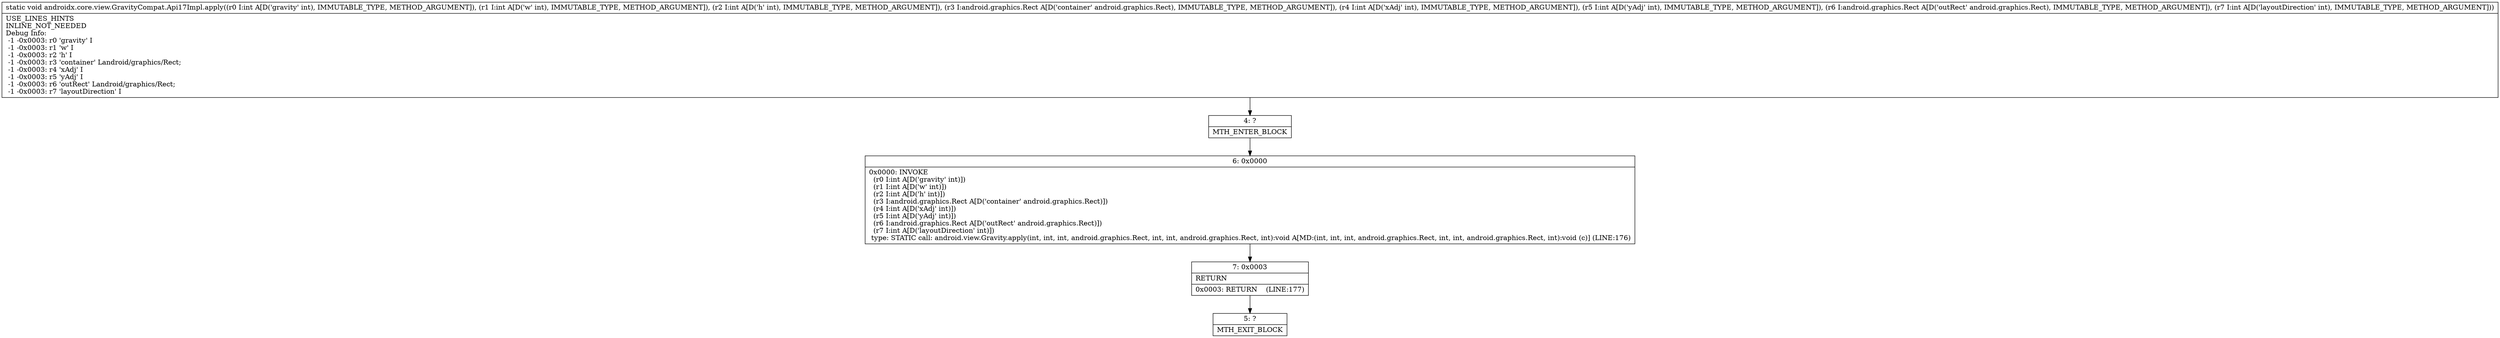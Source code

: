 digraph "CFG forandroidx.core.view.GravityCompat.Api17Impl.apply(IIILandroid\/graphics\/Rect;IILandroid\/graphics\/Rect;I)V" {
Node_4 [shape=record,label="{4\:\ ?|MTH_ENTER_BLOCK\l}"];
Node_6 [shape=record,label="{6\:\ 0x0000|0x0000: INVOKE  \l  (r0 I:int A[D('gravity' int)])\l  (r1 I:int A[D('w' int)])\l  (r2 I:int A[D('h' int)])\l  (r3 I:android.graphics.Rect A[D('container' android.graphics.Rect)])\l  (r4 I:int A[D('xAdj' int)])\l  (r5 I:int A[D('yAdj' int)])\l  (r6 I:android.graphics.Rect A[D('outRect' android.graphics.Rect)])\l  (r7 I:int A[D('layoutDirection' int)])\l type: STATIC call: android.view.Gravity.apply(int, int, int, android.graphics.Rect, int, int, android.graphics.Rect, int):void A[MD:(int, int, int, android.graphics.Rect, int, int, android.graphics.Rect, int):void (c)] (LINE:176)\l}"];
Node_7 [shape=record,label="{7\:\ 0x0003|RETURN\l|0x0003: RETURN    (LINE:177)\l}"];
Node_5 [shape=record,label="{5\:\ ?|MTH_EXIT_BLOCK\l}"];
MethodNode[shape=record,label="{static void androidx.core.view.GravityCompat.Api17Impl.apply((r0 I:int A[D('gravity' int), IMMUTABLE_TYPE, METHOD_ARGUMENT]), (r1 I:int A[D('w' int), IMMUTABLE_TYPE, METHOD_ARGUMENT]), (r2 I:int A[D('h' int), IMMUTABLE_TYPE, METHOD_ARGUMENT]), (r3 I:android.graphics.Rect A[D('container' android.graphics.Rect), IMMUTABLE_TYPE, METHOD_ARGUMENT]), (r4 I:int A[D('xAdj' int), IMMUTABLE_TYPE, METHOD_ARGUMENT]), (r5 I:int A[D('yAdj' int), IMMUTABLE_TYPE, METHOD_ARGUMENT]), (r6 I:android.graphics.Rect A[D('outRect' android.graphics.Rect), IMMUTABLE_TYPE, METHOD_ARGUMENT]), (r7 I:int A[D('layoutDirection' int), IMMUTABLE_TYPE, METHOD_ARGUMENT]))  | USE_LINES_HINTS\lINLINE_NOT_NEEDED\lDebug Info:\l  \-1 \-0x0003: r0 'gravity' I\l  \-1 \-0x0003: r1 'w' I\l  \-1 \-0x0003: r2 'h' I\l  \-1 \-0x0003: r3 'container' Landroid\/graphics\/Rect;\l  \-1 \-0x0003: r4 'xAdj' I\l  \-1 \-0x0003: r5 'yAdj' I\l  \-1 \-0x0003: r6 'outRect' Landroid\/graphics\/Rect;\l  \-1 \-0x0003: r7 'layoutDirection' I\l}"];
MethodNode -> Node_4;Node_4 -> Node_6;
Node_6 -> Node_7;
Node_7 -> Node_5;
}


